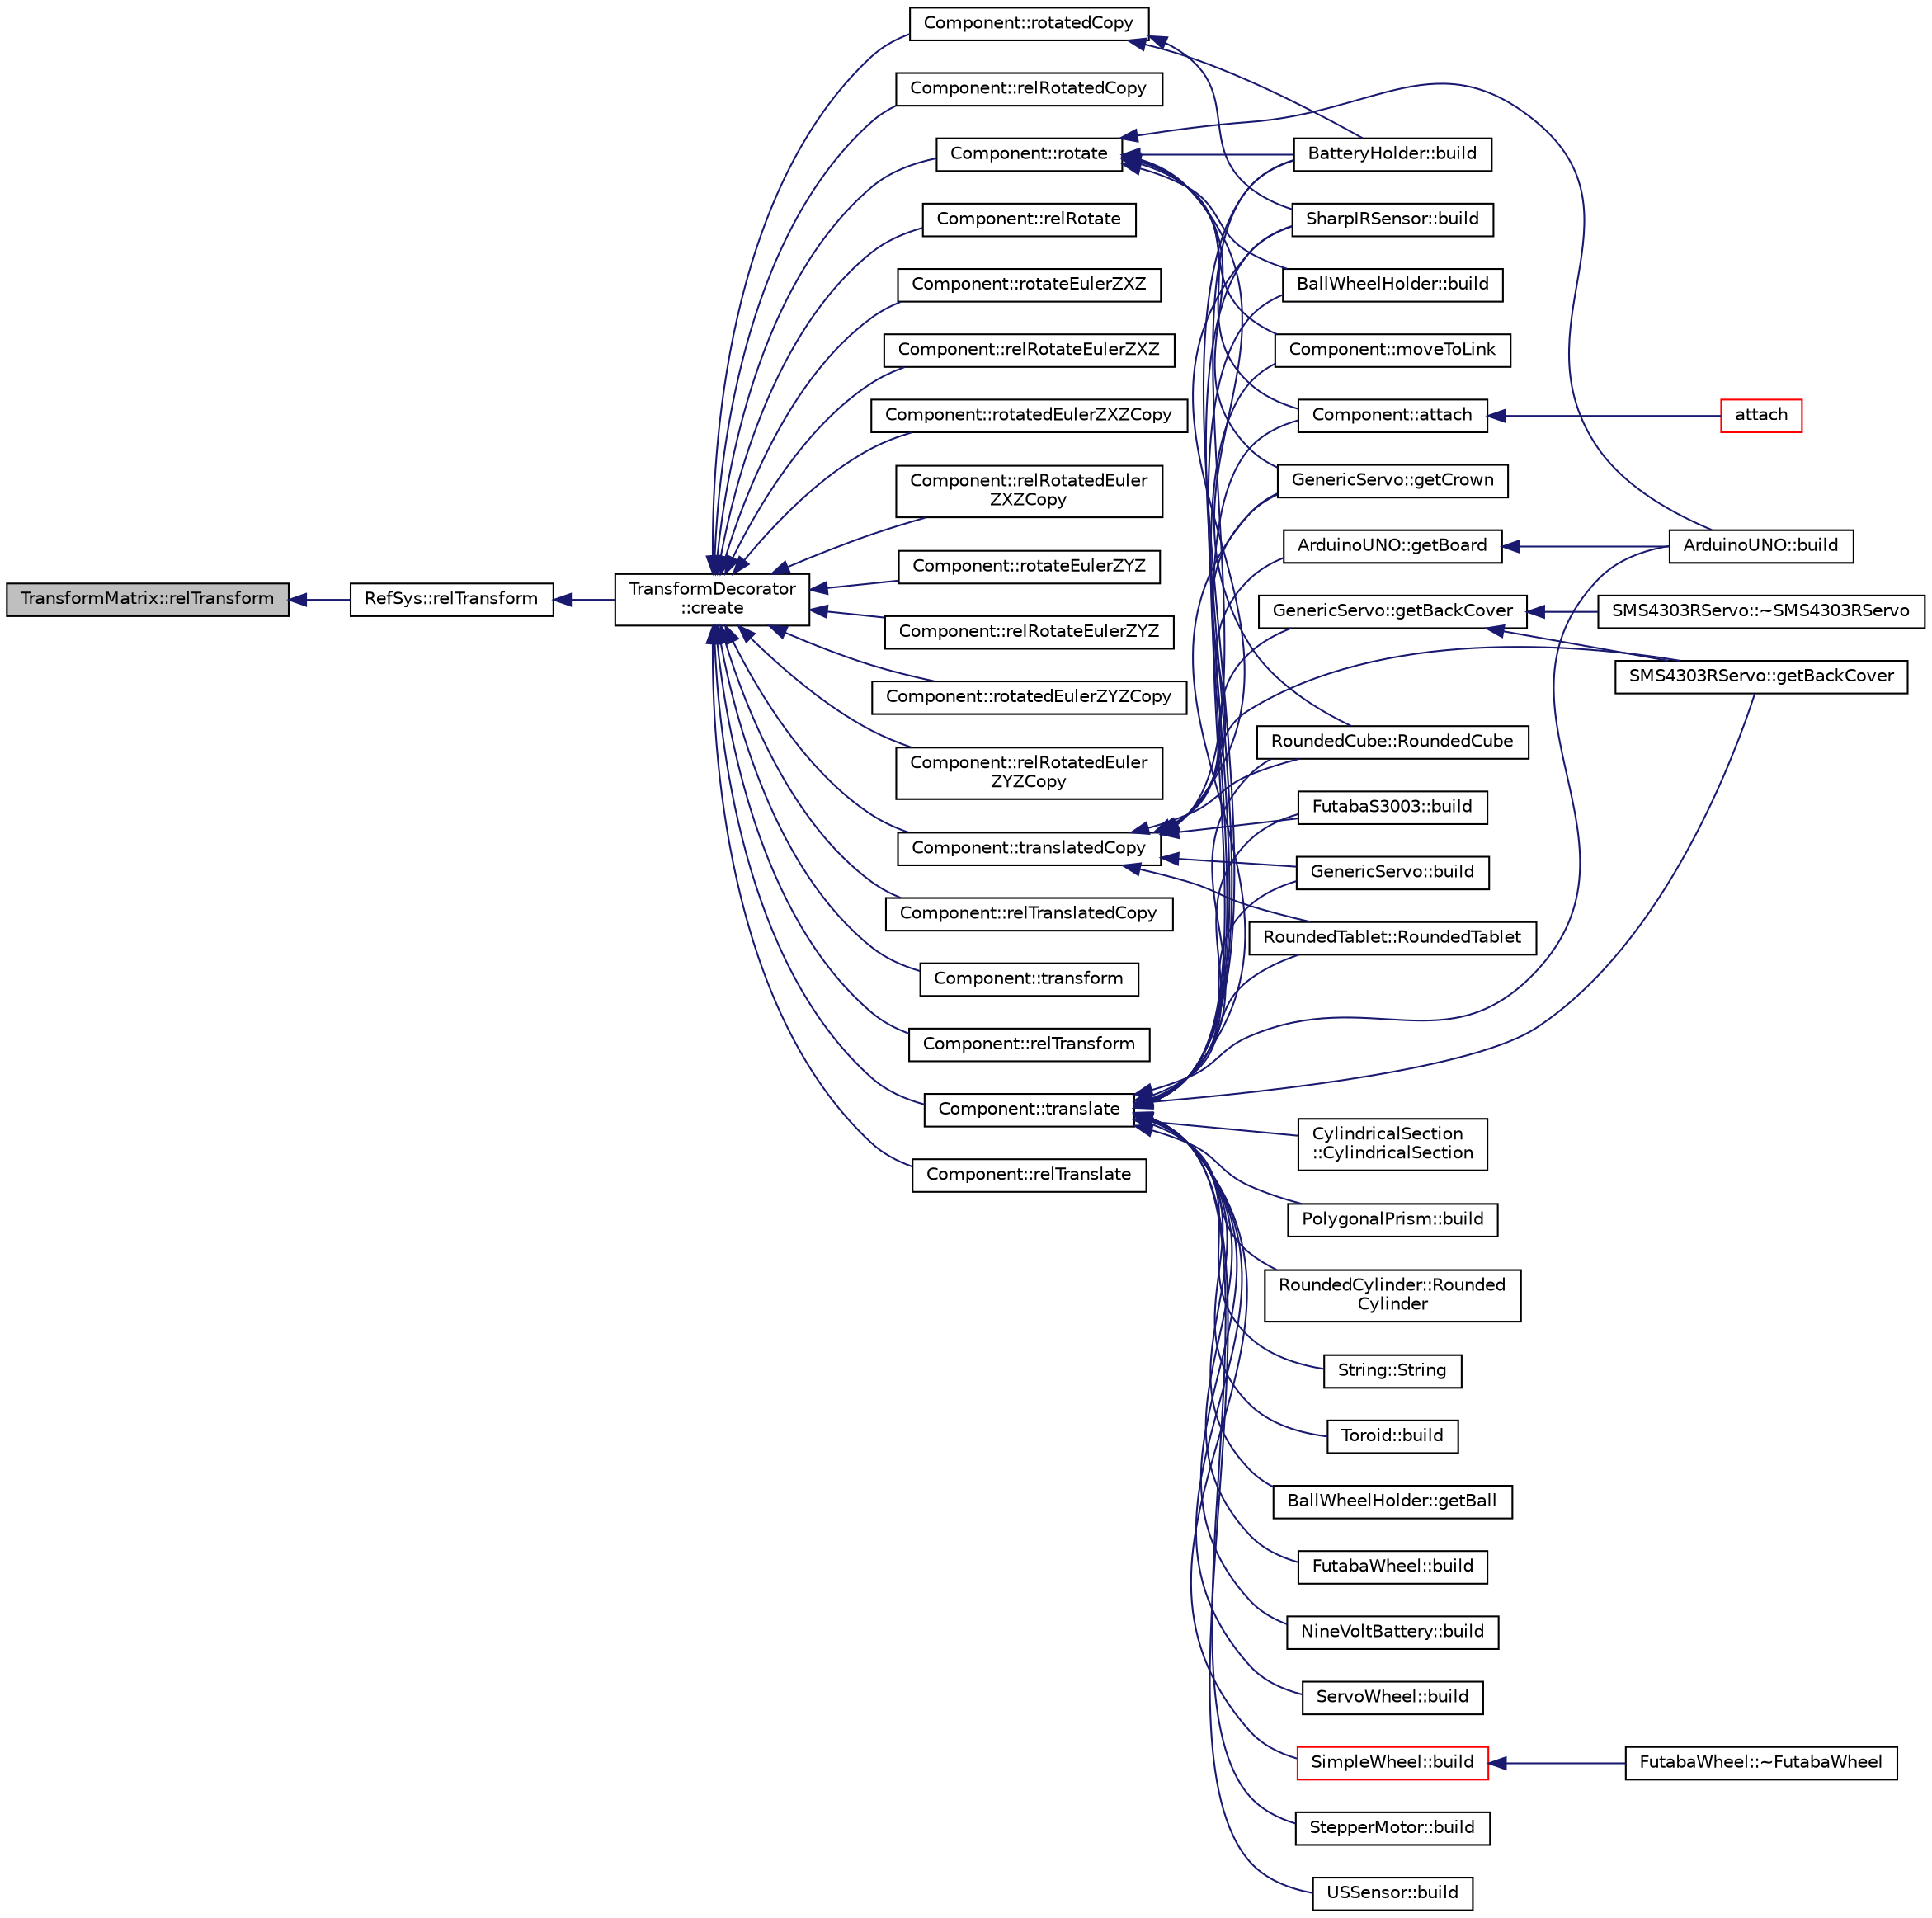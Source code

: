 digraph "TransformMatrix::relTransform"
{
  edge [fontname="Helvetica",fontsize="10",labelfontname="Helvetica",labelfontsize="10"];
  node [fontname="Helvetica",fontsize="10",shape=record];
  rankdir="LR";
  Node250 [label="TransformMatrix::relTransform",height=0.2,width=0.4,color="black", fillcolor="grey75", style="filled", fontcolor="black"];
  Node250 -> Node251 [dir="back",color="midnightblue",fontsize="10",style="solid",fontname="Helvetica"];
  Node251 [label="RefSys::relTransform",height=0.2,width=0.4,color="black", fillcolor="white", style="filled",URL="$classRefSys.html#a964c20355e817d51cc44f4370f41056f"];
  Node251 -> Node252 [dir="back",color="midnightblue",fontsize="10",style="solid",fontname="Helvetica"];
  Node252 [label="TransformDecorator\l::create",height=0.2,width=0.4,color="black", fillcolor="white", style="filled",URL="$classTransformDecorator.html#a0aa4971660b91bebb8ad53e682b00bd1",tooltip="Default factory method. "];
  Node252 -> Node253 [dir="back",color="midnightblue",fontsize="10",style="solid",fontname="Helvetica"];
  Node253 [label="Component::rotatedCopy",height=0.2,width=0.4,color="black", fillcolor="white", style="filled",URL="$classComponent.html#ad9de437a1628000f65fea65381e4c3d4",tooltip="Rotate the component. "];
  Node253 -> Node254 [dir="back",color="midnightblue",fontsize="10",style="solid",fontname="Helvetica"];
  Node254 [label="BatteryHolder::build",height=0.2,width=0.4,color="black", fillcolor="white", style="filled",URL="$classBatteryHolder.html#a31b5756aae7816ef88986302ec12303c",tooltip="Build the piece. "];
  Node253 -> Node255 [dir="back",color="midnightblue",fontsize="10",style="solid",fontname="Helvetica"];
  Node255 [label="SharpIRSensor::build",height=0.2,width=0.4,color="black", fillcolor="white", style="filled",URL="$classSharpIRSensor.html#a9358ae89493f89e94ecf763fa4f2f542",tooltip="Build the piece. "];
  Node252 -> Node256 [dir="back",color="midnightblue",fontsize="10",style="solid",fontname="Helvetica"];
  Node256 [label="Component::relRotatedCopy",height=0.2,width=0.4,color="black", fillcolor="white", style="filled",URL="$classComponent.html#ac55c1d200c06a40b1093e7c1874a81ea",tooltip="Rotate the component around its local reference system. "];
  Node252 -> Node257 [dir="back",color="midnightblue",fontsize="10",style="solid",fontname="Helvetica"];
  Node257 [label="Component::rotate",height=0.2,width=0.4,color="black", fillcolor="white", style="filled",URL="$classComponent.html#a5d02f92e62bd7a142dcc9c0dae0c908d",tooltip="Rotate the component. "];
  Node257 -> Node258 [dir="back",color="midnightblue",fontsize="10",style="solid",fontname="Helvetica"];
  Node258 [label="RoundedCube::RoundedCube",height=0.2,width=0.4,color="black", fillcolor="white", style="filled",URL="$classRoundedCube.html#ad0ba2fd7d94c9b93a559bb36ab5787bf",tooltip="Constructor. "];
  Node257 -> Node259 [dir="back",color="midnightblue",fontsize="10",style="solid",fontname="Helvetica"];
  Node259 [label="Component::moveToLink",height=0.2,width=0.4,color="black", fillcolor="white", style="filled",URL="$classComponent.html#a90358faa491581771a2677e8cdc00bfd",tooltip="Move To Link Function This method rotates and translates the component in order to place it at a link..."];
  Node257 -> Node260 [dir="back",color="midnightblue",fontsize="10",style="solid",fontname="Helvetica"];
  Node260 [label="Component::attach",height=0.2,width=0.4,color="black", fillcolor="white", style="filled",URL="$classComponent.html#a229e816c0585cc4452b0200e0e842d1c",tooltip="Attaches two components This method attaches attachment component to the componet, making the links fit together. "];
  Node260 -> Node261 [dir="back",color="midnightblue",fontsize="10",style="solid",fontname="Helvetica"];
  Node261 [label="attach",height=0.2,width=0.4,color="red", fillcolor="white", style="filled",URL="$globalfunctions_8h.html#a09e34955be2ae478ecf8ee52ce4cc741",tooltip="Attaches two components This method attaches attachment component to base componet, making the links fit together. "];
  Node257 -> Node263 [dir="back",color="midnightblue",fontsize="10",style="solid",fontname="Helvetica"];
  Node263 [label="ArduinoUNO::build",height=0.2,width=0.4,color="black", fillcolor="white", style="filled",URL="$classArduinoUNO.html#a3f36db05b8094951b6a0372fae99e390",tooltip="Build the piece. "];
  Node257 -> Node264 [dir="back",color="midnightblue",fontsize="10",style="solid",fontname="Helvetica"];
  Node264 [label="BallWheelHolder::build",height=0.2,width=0.4,color="black", fillcolor="white", style="filled",URL="$classBallWheelHolder.html#a5fdc4b7a1f329bf9e136abb14ce79066",tooltip="Build the piece. "];
  Node257 -> Node254 [dir="back",color="midnightblue",fontsize="10",style="solid",fontname="Helvetica"];
  Node257 -> Node265 [dir="back",color="midnightblue",fontsize="10",style="solid",fontname="Helvetica"];
  Node265 [label="GenericServo::getCrown",height=0.2,width=0.4,color="black", fillcolor="white", style="filled",URL="$classGenericServo.html#a495d0b7ab36c079972c4702359c5ec76",tooltip="returns a component only with the crown "];
  Node252 -> Node266 [dir="back",color="midnightblue",fontsize="10",style="solid",fontname="Helvetica"];
  Node266 [label="Component::relRotate",height=0.2,width=0.4,color="black", fillcolor="white", style="filled",URL="$classComponent.html#a2c3e5cf2bc1680e69b3268e7063cd1d8",tooltip="Rotate the component around its local reference system. "];
  Node252 -> Node267 [dir="back",color="midnightblue",fontsize="10",style="solid",fontname="Helvetica"];
  Node267 [label="Component::rotateEulerZXZ",height=0.2,width=0.4,color="black", fillcolor="white", style="filled",URL="$classComponent.html#a65626ffdf954959a05120a15daf04219",tooltip="Rotate the component with Euler Angles ZX&#39;Z&#39;&#39;. "];
  Node252 -> Node268 [dir="back",color="midnightblue",fontsize="10",style="solid",fontname="Helvetica"];
  Node268 [label="Component::relRotateEulerZXZ",height=0.2,width=0.4,color="black", fillcolor="white", style="filled",URL="$classComponent.html#a29263e0bb90f81f656e96f2d32c7779a",tooltip="Rotate the component with Euler Angles ZX&#39;Z&#39;&#39; around its local reference system. "];
  Node252 -> Node269 [dir="back",color="midnightblue",fontsize="10",style="solid",fontname="Helvetica"];
  Node269 [label="Component::rotatedEulerZXZCopy",height=0.2,width=0.4,color="black", fillcolor="white", style="filled",URL="$classComponent.html#a356ba279ad0e9897f67c55bcebc56cd1",tooltip="Rotate a copy of the component with Euler Angles ZX&#39;Z&#39;&#39;. "];
  Node252 -> Node270 [dir="back",color="midnightblue",fontsize="10",style="solid",fontname="Helvetica"];
  Node270 [label="Component::relRotatedEuler\lZXZCopy",height=0.2,width=0.4,color="black", fillcolor="white", style="filled",URL="$classComponent.html#aed22d90f781e4775efe024cf2bc63541",tooltip="Rotate a copy of the component with Euler Angles ZX&#39;Z&#39;&#39; around its local reference system..."];
  Node252 -> Node271 [dir="back",color="midnightblue",fontsize="10",style="solid",fontname="Helvetica"];
  Node271 [label="Component::rotateEulerZYZ",height=0.2,width=0.4,color="black", fillcolor="white", style="filled",URL="$classComponent.html#a495eab23b140a50437e90f84500803eb",tooltip="Rotate the component with Euler Angles ZY&#39;Z&#39;&#39;. "];
  Node252 -> Node272 [dir="back",color="midnightblue",fontsize="10",style="solid",fontname="Helvetica"];
  Node272 [label="Component::relRotateEulerZYZ",height=0.2,width=0.4,color="black", fillcolor="white", style="filled",URL="$classComponent.html#a04731b2276edc482d179889f9ac83a5a",tooltip="Rotate the component with Euler Angles ZY&#39;Z&#39;&#39; around its local reference system. "];
  Node252 -> Node273 [dir="back",color="midnightblue",fontsize="10",style="solid",fontname="Helvetica"];
  Node273 [label="Component::rotatedEulerZYZCopy",height=0.2,width=0.4,color="black", fillcolor="white", style="filled",URL="$classComponent.html#a1ad2043bd3b91ad39cf671b6c7becfa5",tooltip="Rotate a copy of the component with Euler Angles ZX&#39;Z&#39;&#39;. "];
  Node252 -> Node274 [dir="back",color="midnightblue",fontsize="10",style="solid",fontname="Helvetica"];
  Node274 [label="Component::relRotatedEuler\lZYZCopy",height=0.2,width=0.4,color="black", fillcolor="white", style="filled",URL="$classComponent.html#a8aa8baded83e217655004ea955e53379",tooltip="Rotate a copy of the component with Euler Angles ZX&#39;Z&#39;&#39; around its local reference system..."];
  Node252 -> Node275 [dir="back",color="midnightblue",fontsize="10",style="solid",fontname="Helvetica"];
  Node275 [label="Component::translatedCopy",height=0.2,width=0.4,color="black", fillcolor="white", style="filled",URL="$classComponent.html#a9b25cc8e1420561130218b7c360eab67",tooltip="Translate the component. "];
  Node275 -> Node258 [dir="back",color="midnightblue",fontsize="10",style="solid",fontname="Helvetica"];
  Node275 -> Node276 [dir="back",color="midnightblue",fontsize="10",style="solid",fontname="Helvetica"];
  Node276 [label="RoundedTablet::RoundedTablet",height=0.2,width=0.4,color="black", fillcolor="white", style="filled",URL="$classRoundedTablet.html#acb7bd8292117dbfba2b14e928a5f1d1e",tooltip="Constructor. "];
  Node275 -> Node277 [dir="back",color="midnightblue",fontsize="10",style="solid",fontname="Helvetica"];
  Node277 [label="ArduinoUNO::getBoard",height=0.2,width=0.4,color="black", fillcolor="white", style="filled",URL="$classArduinoUNO.html#a2765f8e142d0668f66270d15dfb30296",tooltip="returns a component only with the board "];
  Node277 -> Node263 [dir="back",color="midnightblue",fontsize="10",style="solid",fontname="Helvetica"];
  Node275 -> Node254 [dir="back",color="midnightblue",fontsize="10",style="solid",fontname="Helvetica"];
  Node275 -> Node278 [dir="back",color="midnightblue",fontsize="10",style="solid",fontname="Helvetica"];
  Node278 [label="FutabaS3003::build",height=0.2,width=0.4,color="black", fillcolor="white", style="filled",URL="$classFutabaS3003.html#a780e4ad25476f3d7962675c1b5e4fb03",tooltip="Build the piece. "];
  Node275 -> Node279 [dir="back",color="midnightblue",fontsize="10",style="solid",fontname="Helvetica"];
  Node279 [label="GenericServo::getBackCover",height=0.2,width=0.4,color="black", fillcolor="white", style="filled",URL="$classGenericServo.html#a93fe47b0ebffbe1c9c71e190fe92736c",tooltip="getBackCover "];
  Node279 -> Node280 [dir="back",color="midnightblue",fontsize="10",style="solid",fontname="Helvetica"];
  Node280 [label="SMS4303RServo::getBackCover",height=0.2,width=0.4,color="black", fillcolor="white", style="filled",URL="$classSMS4303RServo.html#aeec1aa712c347da1a5fe9ece738a9bdc",tooltip="getBackCover "];
  Node279 -> Node281 [dir="back",color="midnightblue",fontsize="10",style="solid",fontname="Helvetica"];
  Node281 [label="SMS4303RServo::~SMS4303RServo",height=0.2,width=0.4,color="black", fillcolor="white", style="filled",URL="$classSMS4303RServo.html#aac97a19841450ef1d51154c0e4c160bb",tooltip="Default destructor. "];
  Node275 -> Node265 [dir="back",color="midnightblue",fontsize="10",style="solid",fontname="Helvetica"];
  Node275 -> Node282 [dir="back",color="midnightblue",fontsize="10",style="solid",fontname="Helvetica"];
  Node282 [label="GenericServo::build",height=0.2,width=0.4,color="black", fillcolor="white", style="filled",URL="$classGenericServo.html#a278c702f6e1e6ab5dc2d05964f3d14eb",tooltip="Build the piece. "];
  Node275 -> Node255 [dir="back",color="midnightblue",fontsize="10",style="solid",fontname="Helvetica"];
  Node275 -> Node280 [dir="back",color="midnightblue",fontsize="10",style="solid",fontname="Helvetica"];
  Node252 -> Node283 [dir="back",color="midnightblue",fontsize="10",style="solid",fontname="Helvetica"];
  Node283 [label="Component::relTranslatedCopy",height=0.2,width=0.4,color="black", fillcolor="white", style="filled",URL="$classComponent.html#ae38d7d4bc776ce28cd7a3811a262d0ed",tooltip="Translate the component wrt. to its local reference system. "];
  Node252 -> Node284 [dir="back",color="midnightblue",fontsize="10",style="solid",fontname="Helvetica"];
  Node284 [label="Component::transform",height=0.2,width=0.4,color="black", fillcolor="white", style="filled",URL="$classComponent.html#abfdd7b2784ca975181f2f9391a7a3e50"];
  Node252 -> Node285 [dir="back",color="midnightblue",fontsize="10",style="solid",fontname="Helvetica"];
  Node285 [label="Component::relTransform",height=0.2,width=0.4,color="black", fillcolor="white", style="filled",URL="$classComponent.html#a96438164cd3e438b3044c420c4bd2788"];
  Node252 -> Node286 [dir="back",color="midnightblue",fontsize="10",style="solid",fontname="Helvetica"];
  Node286 [label="Component::translate",height=0.2,width=0.4,color="black", fillcolor="white", style="filled",URL="$classComponent.html#a0df678527e9d0d65a749bbc5883a71af",tooltip="Translate the component. "];
  Node286 -> Node287 [dir="back",color="midnightblue",fontsize="10",style="solid",fontname="Helvetica"];
  Node287 [label="CylindricalSection\l::CylindricalSection",height=0.2,width=0.4,color="black", fillcolor="white", style="filled",URL="$classCylindricalSection.html#a72ba130be49d400a5a0aa0a365e7c900",tooltip="Constructor. "];
  Node286 -> Node288 [dir="back",color="midnightblue",fontsize="10",style="solid",fontname="Helvetica"];
  Node288 [label="PolygonalPrism::build",height=0.2,width=0.4,color="black", fillcolor="white", style="filled",URL="$classPolygonalPrism.html#a3915dd262cd305a5212b01dcb6494d04",tooltip="Build the piece. "];
  Node286 -> Node258 [dir="back",color="midnightblue",fontsize="10",style="solid",fontname="Helvetica"];
  Node286 -> Node289 [dir="back",color="midnightblue",fontsize="10",style="solid",fontname="Helvetica"];
  Node289 [label="RoundedCylinder::Rounded\lCylinder",height=0.2,width=0.4,color="black", fillcolor="white", style="filled",URL="$classRoundedCylinder.html#a71de022375f47005a38034c037d6dd2f",tooltip="Static factory method. "];
  Node286 -> Node276 [dir="back",color="midnightblue",fontsize="10",style="solid",fontname="Helvetica"];
  Node286 -> Node290 [dir="back",color="midnightblue",fontsize="10",style="solid",fontname="Helvetica"];
  Node290 [label="String::String",height=0.2,width=0.4,color="black", fillcolor="white", style="filled",URL="$classString.html#a9662ca94c4e2cd2a1b6fe723fd7ee6d7"];
  Node286 -> Node291 [dir="back",color="midnightblue",fontsize="10",style="solid",fontname="Helvetica"];
  Node291 [label="Toroid::build",height=0.2,width=0.4,color="black", fillcolor="white", style="filled",URL="$classToroid.html#a1f536ca45b977d2b16caddcfac37e8f2",tooltip="Build the piece. "];
  Node286 -> Node259 [dir="back",color="midnightblue",fontsize="10",style="solid",fontname="Helvetica"];
  Node286 -> Node260 [dir="back",color="midnightblue",fontsize="10",style="solid",fontname="Helvetica"];
  Node286 -> Node263 [dir="back",color="midnightblue",fontsize="10",style="solid",fontname="Helvetica"];
  Node286 -> Node264 [dir="back",color="midnightblue",fontsize="10",style="solid",fontname="Helvetica"];
  Node286 -> Node292 [dir="back",color="midnightblue",fontsize="10",style="solid",fontname="Helvetica"];
  Node292 [label="BallWheelHolder::getBall",height=0.2,width=0.4,color="black", fillcolor="white", style="filled",URL="$classBallWheelHolder.html#aa345c2a64731ffd98a8562c452b9115b"];
  Node286 -> Node254 [dir="back",color="midnightblue",fontsize="10",style="solid",fontname="Helvetica"];
  Node286 -> Node278 [dir="back",color="midnightblue",fontsize="10",style="solid",fontname="Helvetica"];
  Node286 -> Node293 [dir="back",color="midnightblue",fontsize="10",style="solid",fontname="Helvetica"];
  Node293 [label="FutabaWheel::build",height=0.2,width=0.4,color="black", fillcolor="white", style="filled",URL="$classFutabaWheel.html#a6dc7222f040225cbea58a7f52ab51bc1",tooltip="Build the piece. "];
  Node286 -> Node265 [dir="back",color="midnightblue",fontsize="10",style="solid",fontname="Helvetica"];
  Node286 -> Node282 [dir="back",color="midnightblue",fontsize="10",style="solid",fontname="Helvetica"];
  Node286 -> Node294 [dir="back",color="midnightblue",fontsize="10",style="solid",fontname="Helvetica"];
  Node294 [label="NineVoltBattery::build",height=0.2,width=0.4,color="black", fillcolor="white", style="filled",URL="$classNineVoltBattery.html#a47fdf8ed2d4de128b9acae2ced2cb9ef",tooltip="Build the piece. "];
  Node286 -> Node295 [dir="back",color="midnightblue",fontsize="10",style="solid",fontname="Helvetica"];
  Node295 [label="ServoWheel::build",height=0.2,width=0.4,color="black", fillcolor="white", style="filled",URL="$classServoWheel.html#a1c938e0a0aeac4b0cb9f31081cdbcc62",tooltip="Build the piece. "];
  Node286 -> Node255 [dir="back",color="midnightblue",fontsize="10",style="solid",fontname="Helvetica"];
  Node286 -> Node296 [dir="back",color="midnightblue",fontsize="10",style="solid",fontname="Helvetica"];
  Node296 [label="SimpleWheel::build",height=0.2,width=0.4,color="red", fillcolor="white", style="filled",URL="$classSimpleWheel.html#a33754ed6566c483e50a13e3ab9ea1052",tooltip="Build the piece. "];
  Node296 -> Node297 [dir="back",color="midnightblue",fontsize="10",style="solid",fontname="Helvetica"];
  Node297 [label="FutabaWheel::~FutabaWheel",height=0.2,width=0.4,color="black", fillcolor="white", style="filled",URL="$classFutabaWheel.html#ac1acab648f0fe1ccee00986f7bebf2ff",tooltip="Default destructor. "];
  Node286 -> Node280 [dir="back",color="midnightblue",fontsize="10",style="solid",fontname="Helvetica"];
  Node286 -> Node299 [dir="back",color="midnightblue",fontsize="10",style="solid",fontname="Helvetica"];
  Node299 [label="StepperMotor::build",height=0.2,width=0.4,color="black", fillcolor="white", style="filled",URL="$classStepperMotor.html#ae2954c48b9c34762cfcd67720a72b710",tooltip="Build the piece. "];
  Node286 -> Node300 [dir="back",color="midnightblue",fontsize="10",style="solid",fontname="Helvetica"];
  Node300 [label="USSensor::build",height=0.2,width=0.4,color="black", fillcolor="white", style="filled",URL="$classUSSensor.html#ac876244c1bf0aab65db9a1876d0ca525",tooltip="Build the piece. "];
  Node252 -> Node301 [dir="back",color="midnightblue",fontsize="10",style="solid",fontname="Helvetica"];
  Node301 [label="Component::relTranslate",height=0.2,width=0.4,color="black", fillcolor="white", style="filled",URL="$classComponent.html#a9c77e890ea15db01c38273975f9a56ad",tooltip="Translate the component wrt. to its local reference system. "];
}
